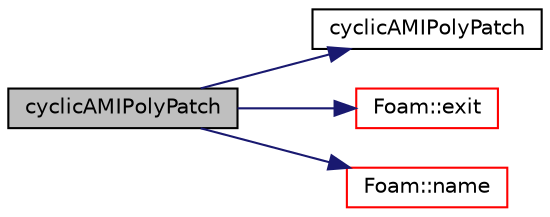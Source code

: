 digraph "cyclicAMIPolyPatch"
{
  bgcolor="transparent";
  edge [fontname="Helvetica",fontsize="10",labelfontname="Helvetica",labelfontsize="10"];
  node [fontname="Helvetica",fontsize="10",shape=record];
  rankdir="LR";
  Node314 [label="cyclicAMIPolyPatch",height=0.2,width=0.4,color="black", fillcolor="grey75", style="filled", fontcolor="black"];
  Node314 -> Node315 [color="midnightblue",fontsize="10",style="solid",fontname="Helvetica"];
  Node315 [label="cyclicAMIPolyPatch",height=0.2,width=0.4,color="black",URL="$a26077.html#afffc2680783a36e5fdc71af4ef7f2305",tooltip="Construct from (base couped patch) components. "];
  Node314 -> Node316 [color="midnightblue",fontsize="10",style="solid",fontname="Helvetica"];
  Node316 [label="Foam::exit",height=0.2,width=0.4,color="red",URL="$a21851.html#a06ca7250d8e89caf05243ec094843642"];
  Node314 -> Node365 [color="midnightblue",fontsize="10",style="solid",fontname="Helvetica"];
  Node365 [label="Foam::name",height=0.2,width=0.4,color="red",URL="$a21851.html#adcb0df2bd4953cb6bb390272d8263c3a",tooltip="Return a string representation of a complex. "];
}
